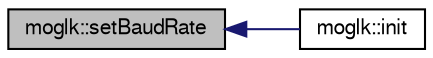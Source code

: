 digraph G
{
  edge [fontname="FreeSans",fontsize="10",labelfontname="FreeSans",labelfontsize="10"];
  node [fontname="FreeSans",fontsize="10",shape=record];
  rankdir=LR;
  Node1 [label="moglk::setBaudRate",height=0.2,width=0.4,color="black", fillcolor="grey75", style="filled" fontcolor="black"];
  Node1 -> Node2 [dir=back,color="midnightblue",fontsize="10",style="solid"];
  Node2 [label="moglk::init",height=0.2,width=0.4,color="black", fillcolor="white", style="filled",URL="$classmoglk.html#2b26bc8f68f3b4efcac9d1e6d902b695"];
}
